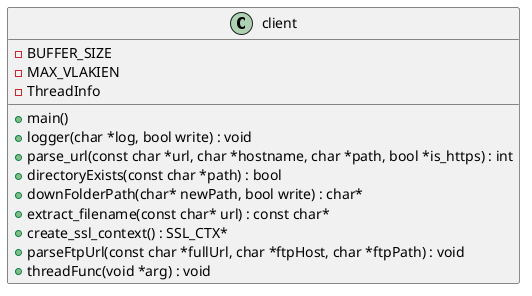 @startuml
'class diagram

class client {
    - BUFFER_SIZE
    - MAX_VLAKIEN
    -ThreadInfo
    + main()
    + logger(char *log, bool write) : void
    + parse_url(const char *url, char *hostname, char *path, bool *is_https) : int
    + directoryExists(const char *path) : bool
    + downFolderPath(char* newPath, bool write) : char*
    + extract_filename(const char* url) : const char*
    + create_ssl_context() : SSL_CTX*
    + parseFtpUrl(const char *fullUrl, char *ftpHost, char *ftpPath) : void
    + threadFunc(void *arg) : void
}

@enduml
